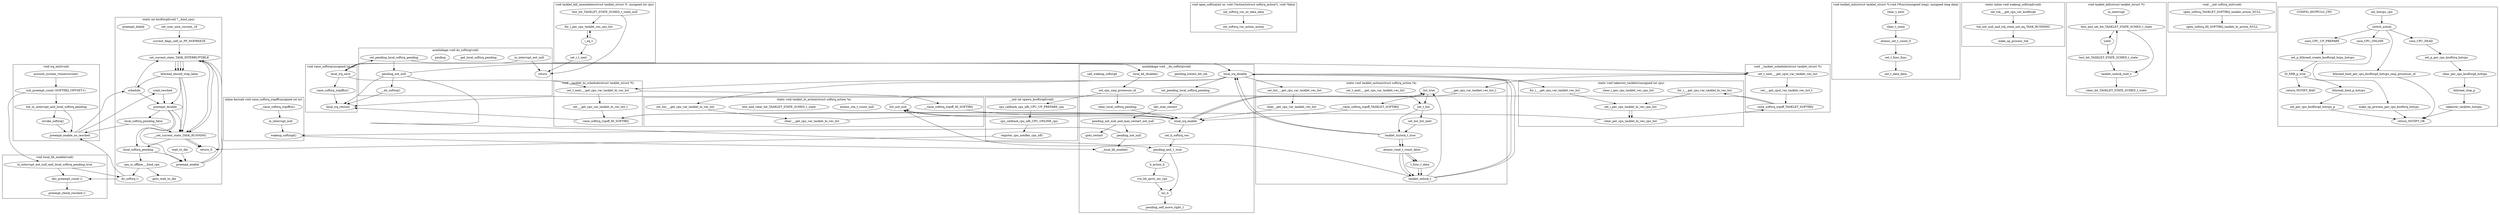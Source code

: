 digraph softirq_c{
        subgraph cluster_irq_exit{
                label="void irq_exit(void)"

                account_system_vtime[label="account_system_vtime(current)"];
                sub_preempt_count[label="sub_preempt_count(IRQ_EXIT_OFFSET)"];
                not_in_interrupt_and_local_softirq_pending[label="not_in_interrupt_and_local_softirq_pending"];
                invoke_softirq[label="invoke_softirq()"];
                preempt_enable_no_resched[label="preempt_enable_no_resched()"];

				account_system_vtime -> sub_preempt_count;
				sub_preempt_count -> not_in_interrupt_and_local_softirq_pending;
				not_in_interrupt_and_local_softirq_pending -> invoke_softirq;
				invoke_softirq -> preempt_enable_no_resched;
				not_in_interrupt_and_local_softirq_pending -> preempt_enable_no_resched;
        }

        subgraph cluster_open_softirq{
                label="void open_softirq(int nr, void (*action)(struct softirq_action*), void *data)";
                set_softirq_vec_nr_data_data[label="set_softirq_vec_nr_data_data"];
                set_softirq_vec_action_action[label="set_softirq_vec_action_action"];

				set_softirq_vec_nr_data_data -> set_softirq_vec_action_action;
        }

        subgraph cluster_raise_softirq{
                label="void raise_softirq(unsigned int nr)";

                local_irq_save[label="local_irq_save()"];
                raise_softirq_irqoff[label="raise_softirq_irqoff(nr)"];
                local_irq_restore[label="local_irq_restore(flags)"];

				local_irq_save -> raise_softirq_irqoff;
				raise_softirq_irqoff -> local_irq_restore;
        }

        subgraph cluster_raise_softirq_irqoff{
                label="inline fastcall void raise_softirq_irqoff(unsigned int nr)";
                __raise_softirq_irqoff[label="__raise_softirq_irqoff(nr)"];
                in_interrupt_null[label="in_interrupt_null"];
                wakeup_softirqd[label="wakeup_softirqd()"];

				__raise_softirq_irqoff -> in_interrupt_null;
				in_interrupt_null -> wakeup_softirqd;
        }

        subgraph cluster_do_softirq{
                label="asmlinkage void do_softirq(void)";

                in_interrupt_not_null[label="in_interrupt_not_null"];
                return[label="return"];
                local_irq_save[label="local_irq_save()"];
                get_local_softirq_pending[label="get_local_softirq_pending"];
                pinding[label="pinding"];
                __do_softirq[label="__do_softirq()"];
                local_irq_restore[label="local_irq_restore()"];

				in_interrupt_not_null -> return;
				in_interrupt_not_null -> local_irq_save;
				local_irq_save -> set_pending_local_softirq_pending;
				set_pending_local_softirq_pending -> pending_not_null;
				pending_not_null -> __do_softirq;
				__do_softirq -> local_irq_restore;
				pending_not_null -> local_irq_restore;
        }

        subgraph cluster___do_softirq{
                label="asmlinkage void __do_softirq(void)";

                set_pending_local_softirq_pending[label="set_pending_local_softirq_pending"];
                local_bh_disable[label="local_bh_disable()"];
                set_cpu_smp_processor_id[label="set_cpu_smp_processor_id"];

                clear_local_softirq_pending[label="clear_local_softirq_pending"];
                local_irq_enable[label="local_irq_enable()"];
                pending_lowest_bit_set[label="pending_lowest_bit_set"];
                set_h_softirq_vec[label="set_h_softirq_vec"];
				pending_and_1_true[label="pending_and_1_true"];
                h_action_h[label="h_action_h"];
				rcu_bh_qsctr_inc_cpu[label="rcu_bh_qsctr_inc_cpu"];
                inc_h[label="inc_h"];
                pending_self_move_right_1[label="pending_self_move_right_1"];
                pending_not_null[label="pending_not_null"];
                local_irq_disable[label="local_irq_disable()"];
                set_pending_local_softirq_pending_1[label="set_pending_local_softirq_pending"];
                dec_max_restart[label="dec_max_restart"];
                pending_not_null_and_max_restart_not_null[label="pending_not_null_and_max_restart_not_null"];
				goto_restart[label="goto_restart"];
                pending_not_null_1[label="pending_not_null"];
                call_wakeup_softirqd[label="call_wakeup_softirqd"];
                __local_bh_enable[label="__local_bh_enable()"];

				set_pending_local_softirq_pending -> local_bh_disable;
				local_bh_disable -> set_cpu_smp_processor_id;
				set_cpu_smp_processor_id -> clear_local_softirq_pending;
				clear_local_softirq_pending -> local_irq_enable;
				local_irq_enable -> set_h_softirq_vec;
				set_h_softirq_vec -> pending_and_1_true;
				pending_and_1_true -> inc_h;
				pending_and_1_true -> h_action_h;
				h_action_h -> rcu_bh_qsctr_inc_cpu;
				rcu_bh_qsctr_inc_cpu -> inc_h;
				inc_h -> pending_self_move_right_1;
				pending_not_null -> pending_and_1_true;
				pending_not_null -> local_irq_disable;
				local_irq_disable -> set_pending_local_softirq_pending_1;
				set_pending_local_softirq_pending_1 -> dec_max_restart;
				dec_max_restart -> pending_not_null_and_max_restart_not_null;
				pending_not_null_and_max_restart_not_null -> goto_restart;
				pending_not_null_and_max_restart_not_null -> pending_not_null_1;
				pending_not_null_1 -> wakeup_softirqd;
				wakeup_softirqd -> __local_bh_enable;
				pending_not_null_1 -> __local_bh_enable;
        }

        subgraph cluster_ksoftirqd{
                label="static int ksoftirqd(void *__bind_cpu)";

				set_user_nice_current_19[label="set_user_nice_current_19"];
				current_flags_self_or_PF_NOFREEZE[label="current_flags_self_or_PF_NOFREEZE"];
				set_current_state_TASK_INTERRUPTIBLE[label="set_current_state_TASK_INTERRUPTIBLE"];
				kthread_should_stop_false[label="kthread_should_stop_false"];
				preempt_disable[label="preempt_disable"];
				local_softirq_pending_false[label="local_softirq_pending_false"];
				preempt_enable_no_resched[label="preempt_enable_no_resched"];
				schedule[label="schedule"];
				preempt_disable[label="preempt_disable"];
				__set_current_state_TASK_RUNNING[label="__set_current_state_TASK_RUNNING"];
				local_softirq_pending[label="local_softirq_pending"];
				cpu_is_offline___bind_cpu[label="cpu_is_offline___bind_cpu"];
				goto_wait_to_die[label="goto_wait_to_die"];
				do_softirq[label="do_softirq"];
				preempt_enable_no_resched[label="preempt_enable_no_resched"];
				cond_resched[label="cond_resched"];
				preempt_diable[label="preempt_diable"];
				preempt_enable[label="preempt_enable"];
				set_current_state_TASK_INTERRUPTIBLE[label="set_current_state_TASK_INTERRUPTIBLE"];
				__set_current_state_TASK_RUNNING[label="__set_current_state_TASK_RUNNING"];
				return_0[label="return_0"];
				preempt_enable[label="preempt_enable"];
				set_current_state_TASK_INTERRUPTIBLE[label="set_current_state_TASK_INTERRUPTIBLE"];
				kthread_should_stop_false[label="kthread_should_stop_false"];
				schedule[label="schedule"];
				set_current_state_TASK_INTERRUPTIBLE[label="set_current_state_TASK_INTERRUPTIBLE"];
				__set_current_state_TASK_RUNNING[label="__set_current_state_TASK_RUNNING"];
				return_0[label="return_0"];

				set_user_nice_current_19 -> current_flags_self_or_PF_NOFREEZE;
				current_flags_self_or_PF_NOFREEZE -> set_current_state_TASK_INTERRUPTIBLE;
				set_current_state_TASK_INTERRUPTIBLE -> kthread_should_stop_false;
				kthread_should_stop_false -> preempt_disable;
				preempt_disable -> local_softirq_pending_false;
				local_softirq_pending_false -> preempt_enable_no_resched;
				preempt_enable_no_resched -> schedule;
				schedule -> preempt_disable;
				preempt_disable -> __set_current_state_TASK_RUNNING;
				local_softirq_pending_false -> __set_current_state_TASK_RUNNING;
				__set_current_state_TASK_RUNNING -> local_softirq_pending;
				local_softirq_pending -> cpu_is_offline___bind_cpu;
				cpu_is_offline___bind_cpu -> do_softirq;
				cpu_is_offline___bind_cpu -> goto_wait_to_die
				do_softirq -> preempt_enable_no_resched;
				preempt_enable_no_resched -> cond_resched;
				cond_resched -> preempt_disable;
				preempt_disable -> preempt_enable;
				preempt_disable -> local_softirq_pending;
				local_softirq_pending -> preempt_enable;
				preempt_enable -> set_current_state_TASK_INTERRUPTIBLE;
				set_current_state_TASK_INTERRUPTIBLE -> kthread_should_stop_false
				set_current_state_TASK_INTERRUPTIBLE -> __set_current_state_TASK_RUNNING;
				kthread_should_stop_false -> __set_current_state_TASK_RUNNING;
				__set_current_state_TASK_RUNNING -> return_0;
				wait_to_die -> preempt_enable;
				preempt_enable -> set_current_state_TASK_INTERRUPTIBLE;
				set_current_state_TASK_INTERRUPTIBLE -> kthread_should_stop_false;
				kthread_should_stop_false -> schedule;
				schedule -> set_current_state_TASK_INTERRUPTIBLE;
				set_current_state_TASK_INTERRUPTIBLE -> kthread_should_stop_false;
				set_current_state_TASK_INTERRUPTIBLE -> __set_current_state_TASK_RUNNING;
				__set_current_state_TASK_RUNNING -> return_0;
				kthread_should_stop_false -> __set_current_state_TASK_RUNNING;
        }

        subgraph cluster_tasklet_init{
                label="void tasklet_init(struct tasklet_struct *t,void (*func)(unsigned long), unsigned long data)";

                clear_t_next[label="clear_t_next"];
                clear_t_state[label="clear_t_state"];
                atomic_set_t_count_0[label="atomic_set_t_count_0"];
                set_t_func_func[label="set_t_func_func"];
                set_t_data_data[label="set_t_data_data"];

				clear_t_next -> clear_t_state;
				clear_t_state -> atomic_set_t_count_0;
				atomic_set_t_count_0 -> set_t_func_func;
				set_t_func_func -> set_t_data_data;
        }

        subgraph cluster___tasklet_schedule{
                label="void __tasklet_schedule(struct tasklet_struct *t)";

                local_irq_save[label="local_irq_save"];
                set_t_next___get_cput_var_tasklet_vec_list[label="set_t_next___get_cput_var_tasklet_vec_list"];
                set___get_cput_var_tasklet_vec_list_t[label="set___get_cput_var_tasklet_vec_list_t"];
				raise_softirq_irqoff_TASKLET_SOFTIRQ[label="raise_softirq_irqoff_TASKLET_SOFTIRQ"];
                local_irq_restore[label="local_irq_restore"];

				local_irq_save -> set_t_next___get_cput_var_tasklet_vec_list;
				set_t_next___get_cput_var_tasklet_vec_list -> set___get_cput_var_tasklet_vec_list_t;
				set___get_cput_var_tasklet_vec_list_t -> raise_softirq_irqoff_TASKLET_SOFTIRQ;
				raise_softirq_irqoff_TASKLET_SOFTIRQ -> local_irq_restore;
        }

        subgraph cluster___tasklet_hi_schedule{
                label="void __tasklet_hi_schedule(struct tasklet_struct *t)";

                local_irq_save[label="local_irq_save"];
                set_t_next___get_cpu_var_tasklet_hi_vec_list[label="set_t_next___get_cpu_var_tasklet_hi_vec_list"];
                set___get_cpu_var_tasklet_hi_vec_list_t[label="set___get_cpu_var_tasklet_hi_vec_list_t"];
				raise_softirq_irqoff_HI_SOFTIRQ[label="raise_softirq_irqoff_HI_SOFTIRQ"];
                local_irq_restore[label="local_irq_restore"];

				local_irq_save -> set_t_next___get_cpu_var_tasklet_hi_vec_list;
				set_t_next___get_cpu_var_tasklet_hi_vec_list -> set___get_cpu_var_tasklet_hi_vec_list_t;
				set___get_cpu_var_tasklet_hi_vec_list_t -> raise_softirq_irqoff_HI_SOFTIRQ;
				raise_softirq_irqoff_HI_SOFTIRQ -> local_irq_restore;
        }

        subgraph cluster_tasklet_action{
                label="static void tasklet_action(struct softirq_action *a)";

                local_irq_disable[label="local_irq_disable"];
				set_list___get_cpu_var_tasklet_vec_list[label="set_list___get_cpu_var_tasklet_vec_list"];
				clear__get_cpu_var_tasklet_vec_list[label="clear__get_cpu_var_tasklet_vec_list"];
				local_irq_enable[label="local_irq_enable"];
				list_true[label="list_true"];
				set_t_list[label="set_t_list"];
				set_list_list_next[label="set_list_list_next"];
				tasklet_trylock_t_true[label="tasklet_trylock_t_true"];
				atomic_read_t_count_false[label="atomic_read_t_count_false"];
				t_func_t_data[label="t_func_t_data"];
				tasklet_unlock_t[label="tasklet_unlock_t"];
				tasklet_unlock_t[label="tasklet_unlock_t"];
				local_irq_disable[label="local_irq_disable"];
				set_t_next___get_cpu_var_tasklet_vec_list[label="set_t_next___get_cpu_var_tasklet_vec_list"];
				__get_cpu_var_tasklet_vec_list_t[label="__get_cpu_var_tasklet_vec_list_t"];
				__raise_softirq_irqoff_TASKLET_SOFTIRQ[label="__raise_softirq_irqoff_TASKLET_SOFTIRQ"];
				local_irq_enable[label="local_irq_enable"];

				local_irq_disable -> set_list___get_cpu_var_tasklet_vec_list;
				set_list___get_cpu_var_tasklet_vec_list -> clear__get_cpu_var_tasklet_vec_list;
				clear__get_cpu_var_tasklet_vec_list -> local_irq_enable;
				local_irq_enable -> list_true;
				list_true -> set_t_list;
				set_t_list -> tasklet_trylock_t_true;
				tasklet_trylock_t_true -> atomic_read_t_count_false;
				atomic_read_t_count_false -> t_func_t_data;
				t_func_t_data -> tasklet_unlock_t;
				tasklet_unlock_t -> list_true;
				atomic_read_t_count_false -> tasklet_unlock_t;
				tasklet_trylock_t_true -> local_irq_disable;
				tasklet_unlock_t -> local_irq_disable;
				local_irq_disable -> set_t_next___get_cput_var_tasklet_vec_list;
				set_t_next___get_cput_var_tasklet_vec_list -> __get_cpu_var_tasklet_vec_list_t;
				__get_cpu_var_tasklet_vec_list_t -> __raise_softirq_irqoff_TASKLET_SOFTIRQ;
				__raise_softirq_irqoff_TASKLET_SOFTIRQ -> local_irq_enable;
				local_irq_enable -> list_true;
        }

		subgraph cluster_local_bh_enable{
				label="void local_bh_enable(void)";
				sub_preempt_count[label="sub_preempt_count (SOFTIRQ_OFFSET-1)"];
				in_interrupt_not_null_and_local_softirq_pending_true[label="in_interrupt_not_null_and_local_softirq_pending_true"];
				do_softirq[label="do_softirq ()"];
				dec_preempt_count[label="dec_preempt_count ()"];
				preempt_check_resched[label="preempt_check_resched ()"];

				sub_preempt_count -> in_interrupt_not_null_and_local_softirq_pending_true;
				in_interrupt_not_null_and_local_softirq_pending_true -> do_softirq;
				do_softirq -> dec_preempt_count;
				in_interrupt_not_null_and_local_softirq_pending_true -> dec_preempt_count;
				dec_preempt_count -> preempt_check_resched;
		}

		subgraph cluster_wakeup_softirqd{
			label="static inline void wakeup_softirqd(void)";
			set_tsk___get_cpu_var_ksoftirqd[label="set_tsk___get_cpu_var_ksoftirqd"];
			tsk_not_null_and_tsk_state_not_eq_TASK_RUNNING[label="tsk_not_null_and_tsk_state_not_eq_TASK_RUNNING"];
			wake_up_process_tsk[label="wake_up_process_tsk"];

			set_tsk___get_cpu_var_ksoftirqd -> tsk_not_null_and_tsk_state_not_eq_TASK_RUNNING;
			tsk_not_null_and_tsk_state_not_eq_TASK_RUNNING -> wake_up_process_tsk;
		}

		subgraph cluster_tasklet_hi_action{
			label="static void tasklet_hi_action(struct softirq_action *a)";
			local_irq_disable[label="local_irq_disable"];
			set_list___get_cpu_var_tasklet_hi_vec_list[label="set_list___get_cpu_var_tasklet_hi_vec_list"];
			clear___get_cpu_var_tasklet_hi_vec_list[label="clear___get_cpu_var_tasklet_hi_vec_list"];
			local_irq_enable[label="local_irq_enable"];
			list_not_null[label="list_not_null"];
			set_t_list[label="set_t_list"];
			set_list_list_next[label="set_list_list_next"];
			tasklet_trylock_t_true[label="tasklet_trylock_t_true"];
			atomic_rea_t_count_null[label="atomic_rea_t_count_null"];
			test_and_clear_bit_TASKLET_STATE_SCHED_t_state[label="test_and_clear_bit_TASKLET_STATE_SCHED_t_state"];
			t_func_t_data[label="t_func_t_data"];
			tasklet_unlock_t[label="tasklet_unlock_t"];
			tasklet_unlock_t[label="tasklet_unlock_t"];
			local_irq_disable[label="local_irq_disable"];
			set_t_next___get_cpu_var_tasklet_hi_vec_list[label="set_t_next___get_cpu_var_tasklet_hi_vec_list"];
			set___get_cpu_var_tasklet_hi_vec_list_t[label="set___get_cpu_var_tasklet_hi_vec_list_t"];
			__raise_softirq_irqoff_HI_SOFTIRQ[label="__raise_softirq_irqoff_HI_SOFTIRQ"];
			local_irq_enable[label="local_irq_enable"];

			local_irq_disable -> set_list___get_cpu_var_tasklet_hi_vec_list;
			set_list___get_cpu_var_tasklet_hi_vec_list -> clear___get_cpu_var_tasklet_hi_vec_list;
			clear___get_cpu_var_tasklet_hi_vec_list -> local_irq_enable;
			local_irq_enable -> list_not_null;
			list_not_null -> set_t_list;
			set_t_list -> set_list_list_next;
			set_list_list_next -> tasklet_trylock_t_true;
			tasklet_trylock_t_true -> atomic_read_t_count_false;
			atomic_read_t_count_false -> t_func_t_data;
			t_func_t_data -> tasklet_unlock_t;
			tasklet_unlock_t -> list_not_null;
			atomic_read_t_count_false -> tasklet_unlock_t;
			tasklet_unlock_t -> local_irq_disable;
			tasklet_trylock_t_true -> local_irq_disable;
			local_irq_disable -> set_t_next___get_cpu_var_tasklet_hi_vec_list;
			set_t_next___get_cpu_var_tasklet_hi_vec_list -> __raise_softirq_irqoff_HI_SOFTIRQ;
			__raise_softirq_irqoff_HI_SOFTIRQ -> local_irq_enable;
			local_irq_enable -> list_not_null;
		}

		subgraph cluster_tasklet_kill{
			label="void tasklet_kill(struct tasklet_struct *t)";
			in_interrupt[label="in_interrupt"];
			test_and_set_bit_TASKLET_STATE_SCHED_t_state[label="test_and_set_bit_TASKLET_STATE_SCHED_t_state"];
			yield[label="yield"];
			test_bit_TASKLET_STATE_SCHED_t_state[label="test_bit_TASKLET_STATE_SCHED_t_state"];
			tasklet_unlock_wait_t[label="tasklet_unlock_wait_t"];
			clear_bit_TASKLET_STATE_SCHED_t_state[label="clear_bit_TASKLET_STATE_SCHED_t_state"];

			in_interrupt -> test_and_set_bit_TASKLET_STATE_SCHED_t_state;
			test_and_set_bit_TASKLET_STATE_SCHED_t_state -> yield;
			yield -> test_bit_TASKLET_STATE_SCHED_t_state;
			test_bit_TASKLET_STATE_SCHED_t_state -> test_and_set_bit_TASKLET_STATE_SCHED_t_state;
			test_bit_TASKLET_STATE_SCHED_t_state -> tasklet_unlock_wait_t;
			test_and_set_bit_TASKLET_STATE_SCHED_t_state -> tasklet_unlock_wait_t;
			tasklet_unlock_wait_t -> clear_bit_TASKLET_STATE_SCHED_t_state;
		}

		subgraph cluster_softirq_init{
			label="void __init softirq_init(void)";
			open_softirq_TASKLET_SOFTIRQ_tasklet_action_NULL[label="open_softirq_TASKLET_SOFTIRQ_tasklet_action_NULL"];
			open_softirq_HI_SOFTIRQ_tasklet_hi_action_NULL[label="open_softirq_HI_SOFTIRQ_tasklet_hi_action_NULL"];

			open_softirq_TASKLET_SOFTIRQ_tasklet_action_NULL -> open_softirq_HI_SOFTIRQ_tasklet_hi_action_NULL;
		}

		subgraph cluster_tasklet_kill_immediate{
			label="void tasklet_kill_immediate(struct tasklet_struct *t, unsigned int cpu)";
			test_bit_TASKLET_STATE_SCHED_t_state_null[label="test_bit_TASKLET_STATE_SCHED_t_state_null"];
			return[label="return"];
			for_i_per_cpu_tasklet_vec_cpu_list[label="for_i_per_cpu_tasklet_vec_cpu_list"];
			i_eq_t[label="i_eq_t"];
			set_i_t_next[label="set_i_t_next"];
			return[label="return"];

			test_bit_TASKLET_STATE_SCHED_t_state_null -> return;
			test_bit_TASKLET_STATE_SCHED_t_state_null -> for_i_per_cpu_tasklet_vec_cpu_list;
			for_i_per_cpu_tasklet_vec_cpu_list -> i_eq_t;
			i_eq_t -> set_i_t_next;
			set_i_t_next -> return;
			i_eq_t -> for_i_per_cpu_tasklet_vec_cpu_list;
		}

		subgraph cluster_takeover_tasklets{
			label="static void takeover_tasklets(unsigned int cpu)";
			for_i___get_cpu_var_tasklet_vec_list[label="for_i___get_cpu_var_tasklet_vec_list"];
			clear_i_per_cpu_tasklet_vec_cpu_list[label="clear_i_per_cpu_tasklet_vec_cpu_list"];
			raise_softirq_irqoff_TASKLET_SOFTIRQ[label="raise_softirq_irqoff_TASKLET_SOFTIRQ"];
			for_i___get_cpu_var_tasklet_hi_vec_list[label="for_i___get_cpu_var_tasklet_hi_vec_list"];
			set_i_per_cpu_tasklet_hi_vec_cpu_list[label="set_i_per_cpu_tasklet_hi_vec_cpu_list"];
			clear_per_cpu_tasklet_hi_vec_cpu_list[label="clear_per_cpu_tasklet_hi_vec_cpu_list"];
			raise_softirq_irqoff_HI_SOFTIRQ[label="raise_softirq_irqoff_HI_SOFTIRQ"];
			local_irq_enable[label="local_irq_enable"];

			local_irq_disable -> for_i___get_cpu_var_tasklet_vec_list;
			for_i___get_cpu_var_tasklet_vec_list -> set_i_per_cpu_tasklet_hi_vec_cpu_list;
			set_i_per_cpu_tasklet_hi_vec_cpu_list -> clear_per_cpu_tasklet_hi_vec_cpu_list;
			clear_per_cpu_tasklet_hi_vec_cpu_list -> raise_softirq_irqoff_TASKLET_SOFTIRQ;
			raise_softirq_irqoff_TASKLET_SOFTIRQ -> for_i___get_cpu_var_tasklet_hi_vec_list;
			for_i___get_cpu_var_tasklet_hi_vec_list -> set_i_per_cpu_tasklet_hi_vec_cpu_list;
			set_i_per_cpu_tasklet_hi_vec_cpu_list -> clear_per_cpu_tasklet_hi_vec_cpu_list;
			clear_per_cpu_tasklet_hi_vec_cpu_list -> raise_softirq_irqoff_HI_SOFTIRQ;
			raise_softirq_irqoff_HI_SOFTIRQ -> local_irq_enable;
		}

		subgraph cluster_cpu_callback{
			set_hotcpu_cpu[label="set_hotcpu_cpu"];
			switch_action[label="switch_action"];
			case_CPU_UP_PREPARE[label="case_CPU_UP_PREPARE"];
			set_p_kthread_create_ksoftirqd_hcpu_hotcpu[label="set_p_kthread_create_ksoftirqd_hcpu_hotcpu"];
			IS_ERR_p_true[label="IS_ERR_p_true"];
			return_NOTIFY_BAD[label="return_NOTIFY_BAD"];
			kthread_bind_p_hotcpu[label="kthread_bind_p_hotcpu"];
			set_per_cpu_ksoftirqd_hotcpu_p[label="set_per_cpu_ksoftirqd_hotcpu_p"];
			case_CPU_ONLINE[label="case_CPU_ONLINE"];
			wake_up_process_per_cpu_ksoftirq_hotcpu[label="wake_up_process_per_cpu_ksoftirq_hotcpu"];
			CONFIG_HOTPULG_CPU[label="CONFIG_HOTPULG_CPU"];
			kthread_bind_per_cpu_ksoftirqd_hotcpu_smp_processor_id[label="kthread_bind_per_cpu_ksoftirqd_hotcpu_smp_processor_id"];
			case_CPU_DEAD[label="case_CPU_DEAD"];
			set_p_per_cpu_ksoftirq_hotcpu[label="set_p_per_cpu_ksoftirq_hotcpu"];
			clear_per_cpu_ksoftirqd_hotcpu[label="clear_per_cpu_ksoftirqd_hotcpu"];
			kthread_stop_p[label="kthread_stop_p"];
			takeover_tasklets_hotcpu[label="takeover_tasklets_hotcpu"];
			return_NOTIFY_OK[label="return_NOTIFY_OK"];

			set_hotcpu_cpu -> switch_action;
			switch_action -> case_CPU_UP_PREPARE;
			case_CPU_UP_PREPARE -> set_p_kthread_create_ksoftirqd_hcpu_hotcpu;
			set_p_kthread_create_ksoftirqd_hcpu_hotcpu -> IS_ERR_p_true;
			IS_ERR_p_true -> return_NOTIFY_BAD;
			IS_ERR_p_true -> kthread_bind_p_hotcpu;
			kthread_bind_p_hotcpu -> set_per_cpu_ksoftirqd_hotcpu_p;
			set_per_cpu_ksoftirqd_hotcpu_p -> return_NOTIFY_OK;
			switch_action -> case_CPU_ONLINE;
			case_CPU_ONLINE -> wake_up_process_per_cpu_ksoftirq_hotcpu;
			wake_up_process_per_cpu_ksoftirq_hotcpu -> return_NOTIFY_OK;
			switch_action -> kthread_bind_per_cpu_ksoftirqd_hotcpu_smp_processor_id;
			kthread_bind_per_cpu_ksoftirqd_hotcpu_smp_processor_id -> return_NOTIFY_OK;
			switch_action -> case_CPU_DEAD;
			case_CPU_DEAD -> set_p_per_cpu_ksoftirq_hotcpu;
			set_p_per_cpu_ksoftirq_hotcpu -> clear_per_cpu_ksoftirqd_hotcpu;
			clear_per_cpu_ksoftirqd_hotcpu -> kthread_stop_p;
			kthread_stop_p -> takeover_tasklets_hotcpu;
			takeover_tasklets_hotcpu -> return_NOTIFY_OK;
		}

		subgraph cluster_spawn_ksoftirqd{
			label="__init int spawn_ksoftirqd(void)";
			set_cpu_smp_processor_id[label="set_cpu_smp_processor_id"];
			cpu_callback_cpu_nfb_CPU_UP_PREPARE_cpu[label="cpu_callback_cpu_nfb_CPU_UP_PREPARE_cpu"];
			cpu_callback_cpu_nfb_CPU_ONLINE_cpu[label="cpu_callback_cpu_nfb_CPU_ONLINE_cpu"];
			register_cpu_notifier_cpu_nfb[label="register_cpu_notifier_cpu_nfb"];
			return_0[label="return_0"];

			set_cpu_smp_processor_id -> cpu_callback_cpu_nfb_CPU_UP_PREPARE_cpu;
			cpu_callback_cpu_nfb_CPU_UP_PREPARE_cpu -> cpu_callback_cpu_nfb_CPU_ONLINE_cpu;
			cpu_callback_cpu_nfb_CPU_ONLINE_cpu -> register_cpu_notifier_cpu_nfb;
			register_cpu_notifier_cpu_nfb -> return_0;
		}

}
